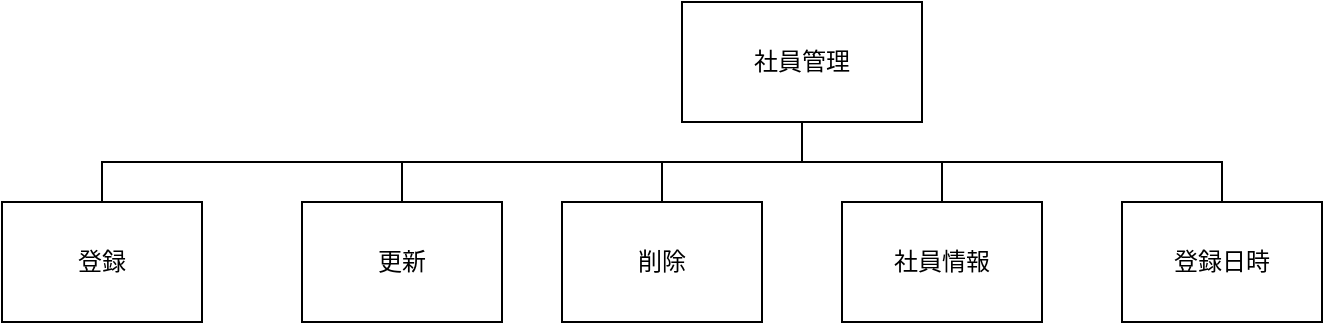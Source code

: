 <mxfile version="12.1.0" type="device" pages="1"><diagram id="nDWjFUoryqM3BYcO8EHZ" name="Page-1"><mxGraphModel dx="1365" dy="500" grid="1" gridSize="10" guides="1" tooltips="1" connect="1" arrows="1" fold="1" page="1" pageScale="1" pageWidth="827" pageHeight="1169" math="0" shadow="0"><root><mxCell id="0"/><mxCell id="1" parent="0"/><UserObject label="&lt;font style=&quot;vertical-align: inherit&quot;&gt;&lt;font style=&quot;vertical-align: inherit&quot;&gt;社員管理&lt;/font&gt;&lt;/font&gt;" treeRoot="1" id="PJGJl69RoBfcUucNjG7_-1"><mxCell style="whiteSpace=wrap;html=1;align=center;treeFolding=1;treeMoving=1;container=1;recursiveResize=0;" vertex="1" parent="1"><mxGeometry x="20" y="20" width="120" height="60" as="geometry"/></mxCell></UserObject><mxCell id="PJGJl69RoBfcUucNjG7_-2" value="社員情報" style="whiteSpace=wrap;html=1;align=center;verticalAlign=middle;container=1;recursiveResize=0;treeFolding=1;treeMoving=1;" vertex="1" parent="1"><mxGeometry x="100" y="120" width="100" height="60" as="geometry"/></mxCell><mxCell id="PJGJl69RoBfcUucNjG7_-3" value="" style="edgeStyle=elbowEdgeStyle;elbow=vertical;startArrow=none;endArrow=none;rounded=0;" edge="1" target="PJGJl69RoBfcUucNjG7_-2" parent="1"><mxGeometry relative="1" as="geometry"><mxPoint x="80" y="80" as="sourcePoint"/></mxGeometry></mxCell><mxCell id="PJGJl69RoBfcUucNjG7_-4" value="登録日時" style="whiteSpace=wrap;html=1;align=center;verticalAlign=middle;container=1;recursiveResize=0;treeFolding=1;treeMoving=1;" vertex="1" parent="1"><mxGeometry x="240" y="120" width="100" height="60" as="geometry"/></mxCell><mxCell id="PJGJl69RoBfcUucNjG7_-5" value="" style="edgeStyle=elbowEdgeStyle;elbow=vertical;startArrow=none;endArrow=none;rounded=0;" edge="1" target="PJGJl69RoBfcUucNjG7_-4" parent="1"><mxGeometry relative="1" as="geometry"><mxPoint x="150" y="100" as="sourcePoint"/><Array as="points"><mxPoint x="220" y="100"/></Array></mxGeometry></mxCell><mxCell id="PJGJl69RoBfcUucNjG7_-6" value="削除" style="whiteSpace=wrap;html=1;align=center;verticalAlign=middle;container=1;recursiveResize=0;treeFolding=1;treeMoving=1;" vertex="1" parent="1"><mxGeometry x="-40" y="120" width="100" height="60" as="geometry"/></mxCell><mxCell id="PJGJl69RoBfcUucNjG7_-7" value="" style="edgeStyle=elbowEdgeStyle;elbow=vertical;startArrow=none;endArrow=none;rounded=0;exitX=0.5;exitY=1;exitDx=0;exitDy=0;" edge="1" target="PJGJl69RoBfcUucNjG7_-6" parent="1" source="PJGJl69RoBfcUucNjG7_-1"><mxGeometry relative="1" as="geometry"><mxPoint x="-60" y="80" as="sourcePoint"/></mxGeometry></mxCell><mxCell id="PJGJl69RoBfcUucNjG7_-8" value="更新" style="whiteSpace=wrap;html=1;align=center;verticalAlign=middle;container=1;recursiveResize=0;treeFolding=1;treeMoving=1;" vertex="1" parent="1"><mxGeometry x="-170" y="120" width="100" height="60" as="geometry"/></mxCell><mxCell id="PJGJl69RoBfcUucNjG7_-9" value="" style="edgeStyle=elbowEdgeStyle;elbow=vertical;startArrow=none;endArrow=none;rounded=0;" edge="1" target="PJGJl69RoBfcUucNjG7_-8" parent="1"><mxGeometry relative="1" as="geometry"><mxPoint x="10" y="100" as="sourcePoint"/><Array as="points"><mxPoint x="-50" y="100"/></Array></mxGeometry></mxCell><mxCell id="PJGJl69RoBfcUucNjG7_-10" value="登録" style="whiteSpace=wrap;html=1;align=center;verticalAlign=middle;container=1;recursiveResize=0;treeFolding=1;treeMoving=1;" vertex="1" parent="1"><mxGeometry x="-320" y="120" width="100" height="60" as="geometry"/></mxCell><mxCell id="PJGJl69RoBfcUucNjG7_-11" value="" style="edgeStyle=elbowEdgeStyle;elbow=vertical;startArrow=none;endArrow=none;rounded=0;" edge="1" target="PJGJl69RoBfcUucNjG7_-10" parent="1"><mxGeometry relative="1" as="geometry"><mxPoint x="-120" y="100" as="sourcePoint"/><Array as="points"><mxPoint x="-190" y="100"/></Array></mxGeometry></mxCell></root></mxGraphModel></diagram></mxfile>